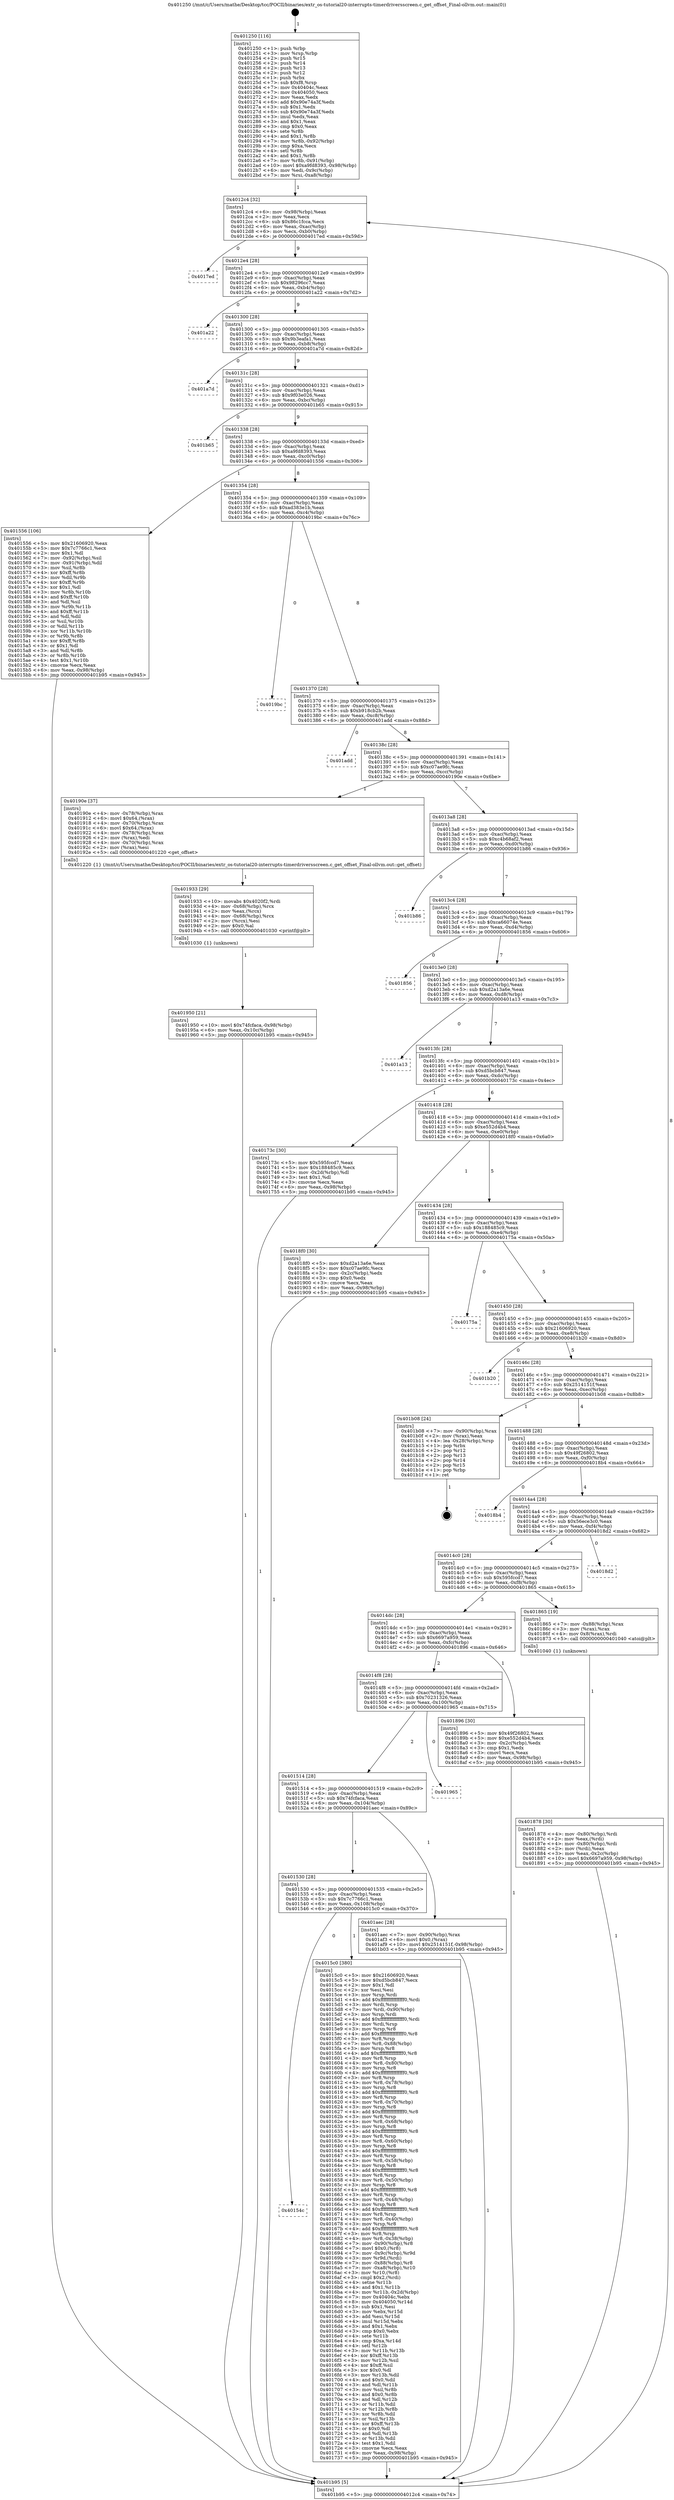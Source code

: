 digraph "0x401250" {
  label = "0x401250 (/mnt/c/Users/mathe/Desktop/tcc/POCII/binaries/extr_os-tutorial20-interrupts-timerdriversscreen.c_get_offset_Final-ollvm.out::main(0))"
  labelloc = "t"
  node[shape=record]

  Entry [label="",width=0.3,height=0.3,shape=circle,fillcolor=black,style=filled]
  "0x4012c4" [label="{
     0x4012c4 [32]\l
     | [instrs]\l
     &nbsp;&nbsp;0x4012c4 \<+6\>: mov -0x98(%rbp),%eax\l
     &nbsp;&nbsp;0x4012ca \<+2\>: mov %eax,%ecx\l
     &nbsp;&nbsp;0x4012cc \<+6\>: sub $0x86c1fcca,%ecx\l
     &nbsp;&nbsp;0x4012d2 \<+6\>: mov %eax,-0xac(%rbp)\l
     &nbsp;&nbsp;0x4012d8 \<+6\>: mov %ecx,-0xb0(%rbp)\l
     &nbsp;&nbsp;0x4012de \<+6\>: je 00000000004017ed \<main+0x59d\>\l
  }"]
  "0x4017ed" [label="{
     0x4017ed\l
  }", style=dashed]
  "0x4012e4" [label="{
     0x4012e4 [28]\l
     | [instrs]\l
     &nbsp;&nbsp;0x4012e4 \<+5\>: jmp 00000000004012e9 \<main+0x99\>\l
     &nbsp;&nbsp;0x4012e9 \<+6\>: mov -0xac(%rbp),%eax\l
     &nbsp;&nbsp;0x4012ef \<+5\>: sub $0x98296cc7,%eax\l
     &nbsp;&nbsp;0x4012f4 \<+6\>: mov %eax,-0xb4(%rbp)\l
     &nbsp;&nbsp;0x4012fa \<+6\>: je 0000000000401a22 \<main+0x7d2\>\l
  }"]
  Exit [label="",width=0.3,height=0.3,shape=circle,fillcolor=black,style=filled,peripheries=2]
  "0x401a22" [label="{
     0x401a22\l
  }", style=dashed]
  "0x401300" [label="{
     0x401300 [28]\l
     | [instrs]\l
     &nbsp;&nbsp;0x401300 \<+5\>: jmp 0000000000401305 \<main+0xb5\>\l
     &nbsp;&nbsp;0x401305 \<+6\>: mov -0xac(%rbp),%eax\l
     &nbsp;&nbsp;0x40130b \<+5\>: sub $0x9b3eafa1,%eax\l
     &nbsp;&nbsp;0x401310 \<+6\>: mov %eax,-0xb8(%rbp)\l
     &nbsp;&nbsp;0x401316 \<+6\>: je 0000000000401a7d \<main+0x82d\>\l
  }"]
  "0x401950" [label="{
     0x401950 [21]\l
     | [instrs]\l
     &nbsp;&nbsp;0x401950 \<+10\>: movl $0x74fcfaca,-0x98(%rbp)\l
     &nbsp;&nbsp;0x40195a \<+6\>: mov %eax,-0x10c(%rbp)\l
     &nbsp;&nbsp;0x401960 \<+5\>: jmp 0000000000401b95 \<main+0x945\>\l
  }"]
  "0x401a7d" [label="{
     0x401a7d\l
  }", style=dashed]
  "0x40131c" [label="{
     0x40131c [28]\l
     | [instrs]\l
     &nbsp;&nbsp;0x40131c \<+5\>: jmp 0000000000401321 \<main+0xd1\>\l
     &nbsp;&nbsp;0x401321 \<+6\>: mov -0xac(%rbp),%eax\l
     &nbsp;&nbsp;0x401327 \<+5\>: sub $0x9f03e026,%eax\l
     &nbsp;&nbsp;0x40132c \<+6\>: mov %eax,-0xbc(%rbp)\l
     &nbsp;&nbsp;0x401332 \<+6\>: je 0000000000401b65 \<main+0x915\>\l
  }"]
  "0x401933" [label="{
     0x401933 [29]\l
     | [instrs]\l
     &nbsp;&nbsp;0x401933 \<+10\>: movabs $0x4020f2,%rdi\l
     &nbsp;&nbsp;0x40193d \<+4\>: mov -0x68(%rbp),%rcx\l
     &nbsp;&nbsp;0x401941 \<+2\>: mov %eax,(%rcx)\l
     &nbsp;&nbsp;0x401943 \<+4\>: mov -0x68(%rbp),%rcx\l
     &nbsp;&nbsp;0x401947 \<+2\>: mov (%rcx),%esi\l
     &nbsp;&nbsp;0x401949 \<+2\>: mov $0x0,%al\l
     &nbsp;&nbsp;0x40194b \<+5\>: call 0000000000401030 \<printf@plt\>\l
     | [calls]\l
     &nbsp;&nbsp;0x401030 \{1\} (unknown)\l
  }"]
  "0x401b65" [label="{
     0x401b65\l
  }", style=dashed]
  "0x401338" [label="{
     0x401338 [28]\l
     | [instrs]\l
     &nbsp;&nbsp;0x401338 \<+5\>: jmp 000000000040133d \<main+0xed\>\l
     &nbsp;&nbsp;0x40133d \<+6\>: mov -0xac(%rbp),%eax\l
     &nbsp;&nbsp;0x401343 \<+5\>: sub $0xa9fd8393,%eax\l
     &nbsp;&nbsp;0x401348 \<+6\>: mov %eax,-0xc0(%rbp)\l
     &nbsp;&nbsp;0x40134e \<+6\>: je 0000000000401556 \<main+0x306\>\l
  }"]
  "0x401878" [label="{
     0x401878 [30]\l
     | [instrs]\l
     &nbsp;&nbsp;0x401878 \<+4\>: mov -0x80(%rbp),%rdi\l
     &nbsp;&nbsp;0x40187c \<+2\>: mov %eax,(%rdi)\l
     &nbsp;&nbsp;0x40187e \<+4\>: mov -0x80(%rbp),%rdi\l
     &nbsp;&nbsp;0x401882 \<+2\>: mov (%rdi),%eax\l
     &nbsp;&nbsp;0x401884 \<+3\>: mov %eax,-0x2c(%rbp)\l
     &nbsp;&nbsp;0x401887 \<+10\>: movl $0x6697a959,-0x98(%rbp)\l
     &nbsp;&nbsp;0x401891 \<+5\>: jmp 0000000000401b95 \<main+0x945\>\l
  }"]
  "0x401556" [label="{
     0x401556 [106]\l
     | [instrs]\l
     &nbsp;&nbsp;0x401556 \<+5\>: mov $0x21606920,%eax\l
     &nbsp;&nbsp;0x40155b \<+5\>: mov $0x7c7766c1,%ecx\l
     &nbsp;&nbsp;0x401560 \<+2\>: mov $0x1,%dl\l
     &nbsp;&nbsp;0x401562 \<+7\>: mov -0x92(%rbp),%sil\l
     &nbsp;&nbsp;0x401569 \<+7\>: mov -0x91(%rbp),%dil\l
     &nbsp;&nbsp;0x401570 \<+3\>: mov %sil,%r8b\l
     &nbsp;&nbsp;0x401573 \<+4\>: xor $0xff,%r8b\l
     &nbsp;&nbsp;0x401577 \<+3\>: mov %dil,%r9b\l
     &nbsp;&nbsp;0x40157a \<+4\>: xor $0xff,%r9b\l
     &nbsp;&nbsp;0x40157e \<+3\>: xor $0x1,%dl\l
     &nbsp;&nbsp;0x401581 \<+3\>: mov %r8b,%r10b\l
     &nbsp;&nbsp;0x401584 \<+4\>: and $0xff,%r10b\l
     &nbsp;&nbsp;0x401588 \<+3\>: and %dl,%sil\l
     &nbsp;&nbsp;0x40158b \<+3\>: mov %r9b,%r11b\l
     &nbsp;&nbsp;0x40158e \<+4\>: and $0xff,%r11b\l
     &nbsp;&nbsp;0x401592 \<+3\>: and %dl,%dil\l
     &nbsp;&nbsp;0x401595 \<+3\>: or %sil,%r10b\l
     &nbsp;&nbsp;0x401598 \<+3\>: or %dil,%r11b\l
     &nbsp;&nbsp;0x40159b \<+3\>: xor %r11b,%r10b\l
     &nbsp;&nbsp;0x40159e \<+3\>: or %r9b,%r8b\l
     &nbsp;&nbsp;0x4015a1 \<+4\>: xor $0xff,%r8b\l
     &nbsp;&nbsp;0x4015a5 \<+3\>: or $0x1,%dl\l
     &nbsp;&nbsp;0x4015a8 \<+3\>: and %dl,%r8b\l
     &nbsp;&nbsp;0x4015ab \<+3\>: or %r8b,%r10b\l
     &nbsp;&nbsp;0x4015ae \<+4\>: test $0x1,%r10b\l
     &nbsp;&nbsp;0x4015b2 \<+3\>: cmovne %ecx,%eax\l
     &nbsp;&nbsp;0x4015b5 \<+6\>: mov %eax,-0x98(%rbp)\l
     &nbsp;&nbsp;0x4015bb \<+5\>: jmp 0000000000401b95 \<main+0x945\>\l
  }"]
  "0x401354" [label="{
     0x401354 [28]\l
     | [instrs]\l
     &nbsp;&nbsp;0x401354 \<+5\>: jmp 0000000000401359 \<main+0x109\>\l
     &nbsp;&nbsp;0x401359 \<+6\>: mov -0xac(%rbp),%eax\l
     &nbsp;&nbsp;0x40135f \<+5\>: sub $0xad383e1b,%eax\l
     &nbsp;&nbsp;0x401364 \<+6\>: mov %eax,-0xc4(%rbp)\l
     &nbsp;&nbsp;0x40136a \<+6\>: je 00000000004019bc \<main+0x76c\>\l
  }"]
  "0x401b95" [label="{
     0x401b95 [5]\l
     | [instrs]\l
     &nbsp;&nbsp;0x401b95 \<+5\>: jmp 00000000004012c4 \<main+0x74\>\l
  }"]
  "0x401250" [label="{
     0x401250 [116]\l
     | [instrs]\l
     &nbsp;&nbsp;0x401250 \<+1\>: push %rbp\l
     &nbsp;&nbsp;0x401251 \<+3\>: mov %rsp,%rbp\l
     &nbsp;&nbsp;0x401254 \<+2\>: push %r15\l
     &nbsp;&nbsp;0x401256 \<+2\>: push %r14\l
     &nbsp;&nbsp;0x401258 \<+2\>: push %r13\l
     &nbsp;&nbsp;0x40125a \<+2\>: push %r12\l
     &nbsp;&nbsp;0x40125c \<+1\>: push %rbx\l
     &nbsp;&nbsp;0x40125d \<+7\>: sub $0xf8,%rsp\l
     &nbsp;&nbsp;0x401264 \<+7\>: mov 0x40404c,%eax\l
     &nbsp;&nbsp;0x40126b \<+7\>: mov 0x404050,%ecx\l
     &nbsp;&nbsp;0x401272 \<+2\>: mov %eax,%edx\l
     &nbsp;&nbsp;0x401274 \<+6\>: add $0x90e74a3f,%edx\l
     &nbsp;&nbsp;0x40127a \<+3\>: sub $0x1,%edx\l
     &nbsp;&nbsp;0x40127d \<+6\>: sub $0x90e74a3f,%edx\l
     &nbsp;&nbsp;0x401283 \<+3\>: imul %edx,%eax\l
     &nbsp;&nbsp;0x401286 \<+3\>: and $0x1,%eax\l
     &nbsp;&nbsp;0x401289 \<+3\>: cmp $0x0,%eax\l
     &nbsp;&nbsp;0x40128c \<+4\>: sete %r8b\l
     &nbsp;&nbsp;0x401290 \<+4\>: and $0x1,%r8b\l
     &nbsp;&nbsp;0x401294 \<+7\>: mov %r8b,-0x92(%rbp)\l
     &nbsp;&nbsp;0x40129b \<+3\>: cmp $0xa,%ecx\l
     &nbsp;&nbsp;0x40129e \<+4\>: setl %r8b\l
     &nbsp;&nbsp;0x4012a2 \<+4\>: and $0x1,%r8b\l
     &nbsp;&nbsp;0x4012a6 \<+7\>: mov %r8b,-0x91(%rbp)\l
     &nbsp;&nbsp;0x4012ad \<+10\>: movl $0xa9fd8393,-0x98(%rbp)\l
     &nbsp;&nbsp;0x4012b7 \<+6\>: mov %edi,-0x9c(%rbp)\l
     &nbsp;&nbsp;0x4012bd \<+7\>: mov %rsi,-0xa8(%rbp)\l
  }"]
  "0x40154c" [label="{
     0x40154c\l
  }", style=dashed]
  "0x4019bc" [label="{
     0x4019bc\l
  }", style=dashed]
  "0x401370" [label="{
     0x401370 [28]\l
     | [instrs]\l
     &nbsp;&nbsp;0x401370 \<+5\>: jmp 0000000000401375 \<main+0x125\>\l
     &nbsp;&nbsp;0x401375 \<+6\>: mov -0xac(%rbp),%eax\l
     &nbsp;&nbsp;0x40137b \<+5\>: sub $0xb918cb2b,%eax\l
     &nbsp;&nbsp;0x401380 \<+6\>: mov %eax,-0xc8(%rbp)\l
     &nbsp;&nbsp;0x401386 \<+6\>: je 0000000000401add \<main+0x88d\>\l
  }"]
  "0x4015c0" [label="{
     0x4015c0 [380]\l
     | [instrs]\l
     &nbsp;&nbsp;0x4015c0 \<+5\>: mov $0x21606920,%eax\l
     &nbsp;&nbsp;0x4015c5 \<+5\>: mov $0xd5bcb847,%ecx\l
     &nbsp;&nbsp;0x4015ca \<+2\>: mov $0x1,%dl\l
     &nbsp;&nbsp;0x4015cc \<+2\>: xor %esi,%esi\l
     &nbsp;&nbsp;0x4015ce \<+3\>: mov %rsp,%rdi\l
     &nbsp;&nbsp;0x4015d1 \<+4\>: add $0xfffffffffffffff0,%rdi\l
     &nbsp;&nbsp;0x4015d5 \<+3\>: mov %rdi,%rsp\l
     &nbsp;&nbsp;0x4015d8 \<+7\>: mov %rdi,-0x90(%rbp)\l
     &nbsp;&nbsp;0x4015df \<+3\>: mov %rsp,%rdi\l
     &nbsp;&nbsp;0x4015e2 \<+4\>: add $0xfffffffffffffff0,%rdi\l
     &nbsp;&nbsp;0x4015e6 \<+3\>: mov %rdi,%rsp\l
     &nbsp;&nbsp;0x4015e9 \<+3\>: mov %rsp,%r8\l
     &nbsp;&nbsp;0x4015ec \<+4\>: add $0xfffffffffffffff0,%r8\l
     &nbsp;&nbsp;0x4015f0 \<+3\>: mov %r8,%rsp\l
     &nbsp;&nbsp;0x4015f3 \<+7\>: mov %r8,-0x88(%rbp)\l
     &nbsp;&nbsp;0x4015fa \<+3\>: mov %rsp,%r8\l
     &nbsp;&nbsp;0x4015fd \<+4\>: add $0xfffffffffffffff0,%r8\l
     &nbsp;&nbsp;0x401601 \<+3\>: mov %r8,%rsp\l
     &nbsp;&nbsp;0x401604 \<+4\>: mov %r8,-0x80(%rbp)\l
     &nbsp;&nbsp;0x401608 \<+3\>: mov %rsp,%r8\l
     &nbsp;&nbsp;0x40160b \<+4\>: add $0xfffffffffffffff0,%r8\l
     &nbsp;&nbsp;0x40160f \<+3\>: mov %r8,%rsp\l
     &nbsp;&nbsp;0x401612 \<+4\>: mov %r8,-0x78(%rbp)\l
     &nbsp;&nbsp;0x401616 \<+3\>: mov %rsp,%r8\l
     &nbsp;&nbsp;0x401619 \<+4\>: add $0xfffffffffffffff0,%r8\l
     &nbsp;&nbsp;0x40161d \<+3\>: mov %r8,%rsp\l
     &nbsp;&nbsp;0x401620 \<+4\>: mov %r8,-0x70(%rbp)\l
     &nbsp;&nbsp;0x401624 \<+3\>: mov %rsp,%r8\l
     &nbsp;&nbsp;0x401627 \<+4\>: add $0xfffffffffffffff0,%r8\l
     &nbsp;&nbsp;0x40162b \<+3\>: mov %r8,%rsp\l
     &nbsp;&nbsp;0x40162e \<+4\>: mov %r8,-0x68(%rbp)\l
     &nbsp;&nbsp;0x401632 \<+3\>: mov %rsp,%r8\l
     &nbsp;&nbsp;0x401635 \<+4\>: add $0xfffffffffffffff0,%r8\l
     &nbsp;&nbsp;0x401639 \<+3\>: mov %r8,%rsp\l
     &nbsp;&nbsp;0x40163c \<+4\>: mov %r8,-0x60(%rbp)\l
     &nbsp;&nbsp;0x401640 \<+3\>: mov %rsp,%r8\l
     &nbsp;&nbsp;0x401643 \<+4\>: add $0xfffffffffffffff0,%r8\l
     &nbsp;&nbsp;0x401647 \<+3\>: mov %r8,%rsp\l
     &nbsp;&nbsp;0x40164a \<+4\>: mov %r8,-0x58(%rbp)\l
     &nbsp;&nbsp;0x40164e \<+3\>: mov %rsp,%r8\l
     &nbsp;&nbsp;0x401651 \<+4\>: add $0xfffffffffffffff0,%r8\l
     &nbsp;&nbsp;0x401655 \<+3\>: mov %r8,%rsp\l
     &nbsp;&nbsp;0x401658 \<+4\>: mov %r8,-0x50(%rbp)\l
     &nbsp;&nbsp;0x40165c \<+3\>: mov %rsp,%r8\l
     &nbsp;&nbsp;0x40165f \<+4\>: add $0xfffffffffffffff0,%r8\l
     &nbsp;&nbsp;0x401663 \<+3\>: mov %r8,%rsp\l
     &nbsp;&nbsp;0x401666 \<+4\>: mov %r8,-0x48(%rbp)\l
     &nbsp;&nbsp;0x40166a \<+3\>: mov %rsp,%r8\l
     &nbsp;&nbsp;0x40166d \<+4\>: add $0xfffffffffffffff0,%r8\l
     &nbsp;&nbsp;0x401671 \<+3\>: mov %r8,%rsp\l
     &nbsp;&nbsp;0x401674 \<+4\>: mov %r8,-0x40(%rbp)\l
     &nbsp;&nbsp;0x401678 \<+3\>: mov %rsp,%r8\l
     &nbsp;&nbsp;0x40167b \<+4\>: add $0xfffffffffffffff0,%r8\l
     &nbsp;&nbsp;0x40167f \<+3\>: mov %r8,%rsp\l
     &nbsp;&nbsp;0x401682 \<+4\>: mov %r8,-0x38(%rbp)\l
     &nbsp;&nbsp;0x401686 \<+7\>: mov -0x90(%rbp),%r8\l
     &nbsp;&nbsp;0x40168d \<+7\>: movl $0x0,(%r8)\l
     &nbsp;&nbsp;0x401694 \<+7\>: mov -0x9c(%rbp),%r9d\l
     &nbsp;&nbsp;0x40169b \<+3\>: mov %r9d,(%rdi)\l
     &nbsp;&nbsp;0x40169e \<+7\>: mov -0x88(%rbp),%r8\l
     &nbsp;&nbsp;0x4016a5 \<+7\>: mov -0xa8(%rbp),%r10\l
     &nbsp;&nbsp;0x4016ac \<+3\>: mov %r10,(%r8)\l
     &nbsp;&nbsp;0x4016af \<+3\>: cmpl $0x2,(%rdi)\l
     &nbsp;&nbsp;0x4016b2 \<+4\>: setne %r11b\l
     &nbsp;&nbsp;0x4016b6 \<+4\>: and $0x1,%r11b\l
     &nbsp;&nbsp;0x4016ba \<+4\>: mov %r11b,-0x2d(%rbp)\l
     &nbsp;&nbsp;0x4016be \<+7\>: mov 0x40404c,%ebx\l
     &nbsp;&nbsp;0x4016c5 \<+8\>: mov 0x404050,%r14d\l
     &nbsp;&nbsp;0x4016cd \<+3\>: sub $0x1,%esi\l
     &nbsp;&nbsp;0x4016d0 \<+3\>: mov %ebx,%r15d\l
     &nbsp;&nbsp;0x4016d3 \<+3\>: add %esi,%r15d\l
     &nbsp;&nbsp;0x4016d6 \<+4\>: imul %r15d,%ebx\l
     &nbsp;&nbsp;0x4016da \<+3\>: and $0x1,%ebx\l
     &nbsp;&nbsp;0x4016dd \<+3\>: cmp $0x0,%ebx\l
     &nbsp;&nbsp;0x4016e0 \<+4\>: sete %r11b\l
     &nbsp;&nbsp;0x4016e4 \<+4\>: cmp $0xa,%r14d\l
     &nbsp;&nbsp;0x4016e8 \<+4\>: setl %r12b\l
     &nbsp;&nbsp;0x4016ec \<+3\>: mov %r11b,%r13b\l
     &nbsp;&nbsp;0x4016ef \<+4\>: xor $0xff,%r13b\l
     &nbsp;&nbsp;0x4016f3 \<+3\>: mov %r12b,%sil\l
     &nbsp;&nbsp;0x4016f6 \<+4\>: xor $0xff,%sil\l
     &nbsp;&nbsp;0x4016fa \<+3\>: xor $0x0,%dl\l
     &nbsp;&nbsp;0x4016fd \<+3\>: mov %r13b,%dil\l
     &nbsp;&nbsp;0x401700 \<+4\>: and $0x0,%dil\l
     &nbsp;&nbsp;0x401704 \<+3\>: and %dl,%r11b\l
     &nbsp;&nbsp;0x401707 \<+3\>: mov %sil,%r8b\l
     &nbsp;&nbsp;0x40170a \<+4\>: and $0x0,%r8b\l
     &nbsp;&nbsp;0x40170e \<+3\>: and %dl,%r12b\l
     &nbsp;&nbsp;0x401711 \<+3\>: or %r11b,%dil\l
     &nbsp;&nbsp;0x401714 \<+3\>: or %r12b,%r8b\l
     &nbsp;&nbsp;0x401717 \<+3\>: xor %r8b,%dil\l
     &nbsp;&nbsp;0x40171a \<+3\>: or %sil,%r13b\l
     &nbsp;&nbsp;0x40171d \<+4\>: xor $0xff,%r13b\l
     &nbsp;&nbsp;0x401721 \<+3\>: or $0x0,%dl\l
     &nbsp;&nbsp;0x401724 \<+3\>: and %dl,%r13b\l
     &nbsp;&nbsp;0x401727 \<+3\>: or %r13b,%dil\l
     &nbsp;&nbsp;0x40172a \<+4\>: test $0x1,%dil\l
     &nbsp;&nbsp;0x40172e \<+3\>: cmovne %ecx,%eax\l
     &nbsp;&nbsp;0x401731 \<+6\>: mov %eax,-0x98(%rbp)\l
     &nbsp;&nbsp;0x401737 \<+5\>: jmp 0000000000401b95 \<main+0x945\>\l
  }"]
  "0x401add" [label="{
     0x401add\l
  }", style=dashed]
  "0x40138c" [label="{
     0x40138c [28]\l
     | [instrs]\l
     &nbsp;&nbsp;0x40138c \<+5\>: jmp 0000000000401391 \<main+0x141\>\l
     &nbsp;&nbsp;0x401391 \<+6\>: mov -0xac(%rbp),%eax\l
     &nbsp;&nbsp;0x401397 \<+5\>: sub $0xc07ae9fc,%eax\l
     &nbsp;&nbsp;0x40139c \<+6\>: mov %eax,-0xcc(%rbp)\l
     &nbsp;&nbsp;0x4013a2 \<+6\>: je 000000000040190e \<main+0x6be\>\l
  }"]
  "0x401530" [label="{
     0x401530 [28]\l
     | [instrs]\l
     &nbsp;&nbsp;0x401530 \<+5\>: jmp 0000000000401535 \<main+0x2e5\>\l
     &nbsp;&nbsp;0x401535 \<+6\>: mov -0xac(%rbp),%eax\l
     &nbsp;&nbsp;0x40153b \<+5\>: sub $0x7c7766c1,%eax\l
     &nbsp;&nbsp;0x401540 \<+6\>: mov %eax,-0x108(%rbp)\l
     &nbsp;&nbsp;0x401546 \<+6\>: je 00000000004015c0 \<main+0x370\>\l
  }"]
  "0x40190e" [label="{
     0x40190e [37]\l
     | [instrs]\l
     &nbsp;&nbsp;0x40190e \<+4\>: mov -0x78(%rbp),%rax\l
     &nbsp;&nbsp;0x401912 \<+6\>: movl $0x64,(%rax)\l
     &nbsp;&nbsp;0x401918 \<+4\>: mov -0x70(%rbp),%rax\l
     &nbsp;&nbsp;0x40191c \<+6\>: movl $0x64,(%rax)\l
     &nbsp;&nbsp;0x401922 \<+4\>: mov -0x78(%rbp),%rax\l
     &nbsp;&nbsp;0x401926 \<+2\>: mov (%rax),%edi\l
     &nbsp;&nbsp;0x401928 \<+4\>: mov -0x70(%rbp),%rax\l
     &nbsp;&nbsp;0x40192c \<+2\>: mov (%rax),%esi\l
     &nbsp;&nbsp;0x40192e \<+5\>: call 0000000000401220 \<get_offset\>\l
     | [calls]\l
     &nbsp;&nbsp;0x401220 \{1\} (/mnt/c/Users/mathe/Desktop/tcc/POCII/binaries/extr_os-tutorial20-interrupts-timerdriversscreen.c_get_offset_Final-ollvm.out::get_offset)\l
  }"]
  "0x4013a8" [label="{
     0x4013a8 [28]\l
     | [instrs]\l
     &nbsp;&nbsp;0x4013a8 \<+5\>: jmp 00000000004013ad \<main+0x15d\>\l
     &nbsp;&nbsp;0x4013ad \<+6\>: mov -0xac(%rbp),%eax\l
     &nbsp;&nbsp;0x4013b3 \<+5\>: sub $0xc4b68af2,%eax\l
     &nbsp;&nbsp;0x4013b8 \<+6\>: mov %eax,-0xd0(%rbp)\l
     &nbsp;&nbsp;0x4013be \<+6\>: je 0000000000401b86 \<main+0x936\>\l
  }"]
  "0x401aec" [label="{
     0x401aec [28]\l
     | [instrs]\l
     &nbsp;&nbsp;0x401aec \<+7\>: mov -0x90(%rbp),%rax\l
     &nbsp;&nbsp;0x401af3 \<+6\>: movl $0x0,(%rax)\l
     &nbsp;&nbsp;0x401af9 \<+10\>: movl $0x2514151f,-0x98(%rbp)\l
     &nbsp;&nbsp;0x401b03 \<+5\>: jmp 0000000000401b95 \<main+0x945\>\l
  }"]
  "0x401b86" [label="{
     0x401b86\l
  }", style=dashed]
  "0x4013c4" [label="{
     0x4013c4 [28]\l
     | [instrs]\l
     &nbsp;&nbsp;0x4013c4 \<+5\>: jmp 00000000004013c9 \<main+0x179\>\l
     &nbsp;&nbsp;0x4013c9 \<+6\>: mov -0xac(%rbp),%eax\l
     &nbsp;&nbsp;0x4013cf \<+5\>: sub $0xca66074e,%eax\l
     &nbsp;&nbsp;0x4013d4 \<+6\>: mov %eax,-0xd4(%rbp)\l
     &nbsp;&nbsp;0x4013da \<+6\>: je 0000000000401856 \<main+0x606\>\l
  }"]
  "0x401514" [label="{
     0x401514 [28]\l
     | [instrs]\l
     &nbsp;&nbsp;0x401514 \<+5\>: jmp 0000000000401519 \<main+0x2c9\>\l
     &nbsp;&nbsp;0x401519 \<+6\>: mov -0xac(%rbp),%eax\l
     &nbsp;&nbsp;0x40151f \<+5\>: sub $0x74fcfaca,%eax\l
     &nbsp;&nbsp;0x401524 \<+6\>: mov %eax,-0x104(%rbp)\l
     &nbsp;&nbsp;0x40152a \<+6\>: je 0000000000401aec \<main+0x89c\>\l
  }"]
  "0x401856" [label="{
     0x401856\l
  }", style=dashed]
  "0x4013e0" [label="{
     0x4013e0 [28]\l
     | [instrs]\l
     &nbsp;&nbsp;0x4013e0 \<+5\>: jmp 00000000004013e5 \<main+0x195\>\l
     &nbsp;&nbsp;0x4013e5 \<+6\>: mov -0xac(%rbp),%eax\l
     &nbsp;&nbsp;0x4013eb \<+5\>: sub $0xd2a13a6e,%eax\l
     &nbsp;&nbsp;0x4013f0 \<+6\>: mov %eax,-0xd8(%rbp)\l
     &nbsp;&nbsp;0x4013f6 \<+6\>: je 0000000000401a13 \<main+0x7c3\>\l
  }"]
  "0x401965" [label="{
     0x401965\l
  }", style=dashed]
  "0x401a13" [label="{
     0x401a13\l
  }", style=dashed]
  "0x4013fc" [label="{
     0x4013fc [28]\l
     | [instrs]\l
     &nbsp;&nbsp;0x4013fc \<+5\>: jmp 0000000000401401 \<main+0x1b1\>\l
     &nbsp;&nbsp;0x401401 \<+6\>: mov -0xac(%rbp),%eax\l
     &nbsp;&nbsp;0x401407 \<+5\>: sub $0xd5bcb847,%eax\l
     &nbsp;&nbsp;0x40140c \<+6\>: mov %eax,-0xdc(%rbp)\l
     &nbsp;&nbsp;0x401412 \<+6\>: je 000000000040173c \<main+0x4ec\>\l
  }"]
  "0x4014f8" [label="{
     0x4014f8 [28]\l
     | [instrs]\l
     &nbsp;&nbsp;0x4014f8 \<+5\>: jmp 00000000004014fd \<main+0x2ad\>\l
     &nbsp;&nbsp;0x4014fd \<+6\>: mov -0xac(%rbp),%eax\l
     &nbsp;&nbsp;0x401503 \<+5\>: sub $0x70231326,%eax\l
     &nbsp;&nbsp;0x401508 \<+6\>: mov %eax,-0x100(%rbp)\l
     &nbsp;&nbsp;0x40150e \<+6\>: je 0000000000401965 \<main+0x715\>\l
  }"]
  "0x40173c" [label="{
     0x40173c [30]\l
     | [instrs]\l
     &nbsp;&nbsp;0x40173c \<+5\>: mov $0x595fccd7,%eax\l
     &nbsp;&nbsp;0x401741 \<+5\>: mov $0x188485c9,%ecx\l
     &nbsp;&nbsp;0x401746 \<+3\>: mov -0x2d(%rbp),%dl\l
     &nbsp;&nbsp;0x401749 \<+3\>: test $0x1,%dl\l
     &nbsp;&nbsp;0x40174c \<+3\>: cmovne %ecx,%eax\l
     &nbsp;&nbsp;0x40174f \<+6\>: mov %eax,-0x98(%rbp)\l
     &nbsp;&nbsp;0x401755 \<+5\>: jmp 0000000000401b95 \<main+0x945\>\l
  }"]
  "0x401418" [label="{
     0x401418 [28]\l
     | [instrs]\l
     &nbsp;&nbsp;0x401418 \<+5\>: jmp 000000000040141d \<main+0x1cd\>\l
     &nbsp;&nbsp;0x40141d \<+6\>: mov -0xac(%rbp),%eax\l
     &nbsp;&nbsp;0x401423 \<+5\>: sub $0xe552d4b4,%eax\l
     &nbsp;&nbsp;0x401428 \<+6\>: mov %eax,-0xe0(%rbp)\l
     &nbsp;&nbsp;0x40142e \<+6\>: je 00000000004018f0 \<main+0x6a0\>\l
  }"]
  "0x401896" [label="{
     0x401896 [30]\l
     | [instrs]\l
     &nbsp;&nbsp;0x401896 \<+5\>: mov $0x49f26802,%eax\l
     &nbsp;&nbsp;0x40189b \<+5\>: mov $0xe552d4b4,%ecx\l
     &nbsp;&nbsp;0x4018a0 \<+3\>: mov -0x2c(%rbp),%edx\l
     &nbsp;&nbsp;0x4018a3 \<+3\>: cmp $0x1,%edx\l
     &nbsp;&nbsp;0x4018a6 \<+3\>: cmovl %ecx,%eax\l
     &nbsp;&nbsp;0x4018a9 \<+6\>: mov %eax,-0x98(%rbp)\l
     &nbsp;&nbsp;0x4018af \<+5\>: jmp 0000000000401b95 \<main+0x945\>\l
  }"]
  "0x4018f0" [label="{
     0x4018f0 [30]\l
     | [instrs]\l
     &nbsp;&nbsp;0x4018f0 \<+5\>: mov $0xd2a13a6e,%eax\l
     &nbsp;&nbsp;0x4018f5 \<+5\>: mov $0xc07ae9fc,%ecx\l
     &nbsp;&nbsp;0x4018fa \<+3\>: mov -0x2c(%rbp),%edx\l
     &nbsp;&nbsp;0x4018fd \<+3\>: cmp $0x0,%edx\l
     &nbsp;&nbsp;0x401900 \<+3\>: cmove %ecx,%eax\l
     &nbsp;&nbsp;0x401903 \<+6\>: mov %eax,-0x98(%rbp)\l
     &nbsp;&nbsp;0x401909 \<+5\>: jmp 0000000000401b95 \<main+0x945\>\l
  }"]
  "0x401434" [label="{
     0x401434 [28]\l
     | [instrs]\l
     &nbsp;&nbsp;0x401434 \<+5\>: jmp 0000000000401439 \<main+0x1e9\>\l
     &nbsp;&nbsp;0x401439 \<+6\>: mov -0xac(%rbp),%eax\l
     &nbsp;&nbsp;0x40143f \<+5\>: sub $0x188485c9,%eax\l
     &nbsp;&nbsp;0x401444 \<+6\>: mov %eax,-0xe4(%rbp)\l
     &nbsp;&nbsp;0x40144a \<+6\>: je 000000000040175a \<main+0x50a\>\l
  }"]
  "0x4014dc" [label="{
     0x4014dc [28]\l
     | [instrs]\l
     &nbsp;&nbsp;0x4014dc \<+5\>: jmp 00000000004014e1 \<main+0x291\>\l
     &nbsp;&nbsp;0x4014e1 \<+6\>: mov -0xac(%rbp),%eax\l
     &nbsp;&nbsp;0x4014e7 \<+5\>: sub $0x6697a959,%eax\l
     &nbsp;&nbsp;0x4014ec \<+6\>: mov %eax,-0xfc(%rbp)\l
     &nbsp;&nbsp;0x4014f2 \<+6\>: je 0000000000401896 \<main+0x646\>\l
  }"]
  "0x40175a" [label="{
     0x40175a\l
  }", style=dashed]
  "0x401450" [label="{
     0x401450 [28]\l
     | [instrs]\l
     &nbsp;&nbsp;0x401450 \<+5\>: jmp 0000000000401455 \<main+0x205\>\l
     &nbsp;&nbsp;0x401455 \<+6\>: mov -0xac(%rbp),%eax\l
     &nbsp;&nbsp;0x40145b \<+5\>: sub $0x21606920,%eax\l
     &nbsp;&nbsp;0x401460 \<+6\>: mov %eax,-0xe8(%rbp)\l
     &nbsp;&nbsp;0x401466 \<+6\>: je 0000000000401b20 \<main+0x8d0\>\l
  }"]
  "0x401865" [label="{
     0x401865 [19]\l
     | [instrs]\l
     &nbsp;&nbsp;0x401865 \<+7\>: mov -0x88(%rbp),%rax\l
     &nbsp;&nbsp;0x40186c \<+3\>: mov (%rax),%rax\l
     &nbsp;&nbsp;0x40186f \<+4\>: mov 0x8(%rax),%rdi\l
     &nbsp;&nbsp;0x401873 \<+5\>: call 0000000000401040 \<atoi@plt\>\l
     | [calls]\l
     &nbsp;&nbsp;0x401040 \{1\} (unknown)\l
  }"]
  "0x401b20" [label="{
     0x401b20\l
  }", style=dashed]
  "0x40146c" [label="{
     0x40146c [28]\l
     | [instrs]\l
     &nbsp;&nbsp;0x40146c \<+5\>: jmp 0000000000401471 \<main+0x221\>\l
     &nbsp;&nbsp;0x401471 \<+6\>: mov -0xac(%rbp),%eax\l
     &nbsp;&nbsp;0x401477 \<+5\>: sub $0x2514151f,%eax\l
     &nbsp;&nbsp;0x40147c \<+6\>: mov %eax,-0xec(%rbp)\l
     &nbsp;&nbsp;0x401482 \<+6\>: je 0000000000401b08 \<main+0x8b8\>\l
  }"]
  "0x4014c0" [label="{
     0x4014c0 [28]\l
     | [instrs]\l
     &nbsp;&nbsp;0x4014c0 \<+5\>: jmp 00000000004014c5 \<main+0x275\>\l
     &nbsp;&nbsp;0x4014c5 \<+6\>: mov -0xac(%rbp),%eax\l
     &nbsp;&nbsp;0x4014cb \<+5\>: sub $0x595fccd7,%eax\l
     &nbsp;&nbsp;0x4014d0 \<+6\>: mov %eax,-0xf8(%rbp)\l
     &nbsp;&nbsp;0x4014d6 \<+6\>: je 0000000000401865 \<main+0x615\>\l
  }"]
  "0x401b08" [label="{
     0x401b08 [24]\l
     | [instrs]\l
     &nbsp;&nbsp;0x401b08 \<+7\>: mov -0x90(%rbp),%rax\l
     &nbsp;&nbsp;0x401b0f \<+2\>: mov (%rax),%eax\l
     &nbsp;&nbsp;0x401b11 \<+4\>: lea -0x28(%rbp),%rsp\l
     &nbsp;&nbsp;0x401b15 \<+1\>: pop %rbx\l
     &nbsp;&nbsp;0x401b16 \<+2\>: pop %r12\l
     &nbsp;&nbsp;0x401b18 \<+2\>: pop %r13\l
     &nbsp;&nbsp;0x401b1a \<+2\>: pop %r14\l
     &nbsp;&nbsp;0x401b1c \<+2\>: pop %r15\l
     &nbsp;&nbsp;0x401b1e \<+1\>: pop %rbp\l
     &nbsp;&nbsp;0x401b1f \<+1\>: ret\l
  }"]
  "0x401488" [label="{
     0x401488 [28]\l
     | [instrs]\l
     &nbsp;&nbsp;0x401488 \<+5\>: jmp 000000000040148d \<main+0x23d\>\l
     &nbsp;&nbsp;0x40148d \<+6\>: mov -0xac(%rbp),%eax\l
     &nbsp;&nbsp;0x401493 \<+5\>: sub $0x49f26802,%eax\l
     &nbsp;&nbsp;0x401498 \<+6\>: mov %eax,-0xf0(%rbp)\l
     &nbsp;&nbsp;0x40149e \<+6\>: je 00000000004018b4 \<main+0x664\>\l
  }"]
  "0x4018d2" [label="{
     0x4018d2\l
  }", style=dashed]
  "0x4018b4" [label="{
     0x4018b4\l
  }", style=dashed]
  "0x4014a4" [label="{
     0x4014a4 [28]\l
     | [instrs]\l
     &nbsp;&nbsp;0x4014a4 \<+5\>: jmp 00000000004014a9 \<main+0x259\>\l
     &nbsp;&nbsp;0x4014a9 \<+6\>: mov -0xac(%rbp),%eax\l
     &nbsp;&nbsp;0x4014af \<+5\>: sub $0x56ece3c0,%eax\l
     &nbsp;&nbsp;0x4014b4 \<+6\>: mov %eax,-0xf4(%rbp)\l
     &nbsp;&nbsp;0x4014ba \<+6\>: je 00000000004018d2 \<main+0x682\>\l
  }"]
  Entry -> "0x401250" [label=" 1"]
  "0x4012c4" -> "0x4017ed" [label=" 0"]
  "0x4012c4" -> "0x4012e4" [label=" 9"]
  "0x401b08" -> Exit [label=" 1"]
  "0x4012e4" -> "0x401a22" [label=" 0"]
  "0x4012e4" -> "0x401300" [label=" 9"]
  "0x401aec" -> "0x401b95" [label=" 1"]
  "0x401300" -> "0x401a7d" [label=" 0"]
  "0x401300" -> "0x40131c" [label=" 9"]
  "0x401950" -> "0x401b95" [label=" 1"]
  "0x40131c" -> "0x401b65" [label=" 0"]
  "0x40131c" -> "0x401338" [label=" 9"]
  "0x401933" -> "0x401950" [label=" 1"]
  "0x401338" -> "0x401556" [label=" 1"]
  "0x401338" -> "0x401354" [label=" 8"]
  "0x401556" -> "0x401b95" [label=" 1"]
  "0x401250" -> "0x4012c4" [label=" 1"]
  "0x401b95" -> "0x4012c4" [label=" 8"]
  "0x40190e" -> "0x401933" [label=" 1"]
  "0x401354" -> "0x4019bc" [label=" 0"]
  "0x401354" -> "0x401370" [label=" 8"]
  "0x401896" -> "0x401b95" [label=" 1"]
  "0x401370" -> "0x401add" [label=" 0"]
  "0x401370" -> "0x40138c" [label=" 8"]
  "0x401878" -> "0x401b95" [label=" 1"]
  "0x40138c" -> "0x40190e" [label=" 1"]
  "0x40138c" -> "0x4013a8" [label=" 7"]
  "0x40173c" -> "0x401b95" [label=" 1"]
  "0x4013a8" -> "0x401b86" [label=" 0"]
  "0x4013a8" -> "0x4013c4" [label=" 7"]
  "0x4015c0" -> "0x401b95" [label=" 1"]
  "0x4013c4" -> "0x401856" [label=" 0"]
  "0x4013c4" -> "0x4013e0" [label=" 7"]
  "0x401530" -> "0x40154c" [label=" 0"]
  "0x4013e0" -> "0x401a13" [label=" 0"]
  "0x4013e0" -> "0x4013fc" [label=" 7"]
  "0x401530" -> "0x4015c0" [label=" 1"]
  "0x4013fc" -> "0x40173c" [label=" 1"]
  "0x4013fc" -> "0x401418" [label=" 6"]
  "0x401514" -> "0x401530" [label=" 1"]
  "0x401418" -> "0x4018f0" [label=" 1"]
  "0x401418" -> "0x401434" [label=" 5"]
  "0x401514" -> "0x401aec" [label=" 1"]
  "0x401434" -> "0x40175a" [label=" 0"]
  "0x401434" -> "0x401450" [label=" 5"]
  "0x4014f8" -> "0x401514" [label=" 2"]
  "0x401450" -> "0x401b20" [label=" 0"]
  "0x401450" -> "0x40146c" [label=" 5"]
  "0x4014f8" -> "0x401965" [label=" 0"]
  "0x40146c" -> "0x401b08" [label=" 1"]
  "0x40146c" -> "0x401488" [label=" 4"]
  "0x4014dc" -> "0x4014f8" [label=" 2"]
  "0x401488" -> "0x4018b4" [label=" 0"]
  "0x401488" -> "0x4014a4" [label=" 4"]
  "0x4014dc" -> "0x401896" [label=" 1"]
  "0x4014a4" -> "0x4018d2" [label=" 0"]
  "0x4014a4" -> "0x4014c0" [label=" 4"]
  "0x401865" -> "0x401878" [label=" 1"]
  "0x4014c0" -> "0x401865" [label=" 1"]
  "0x4014c0" -> "0x4014dc" [label=" 3"]
  "0x4018f0" -> "0x401b95" [label=" 1"]
}
